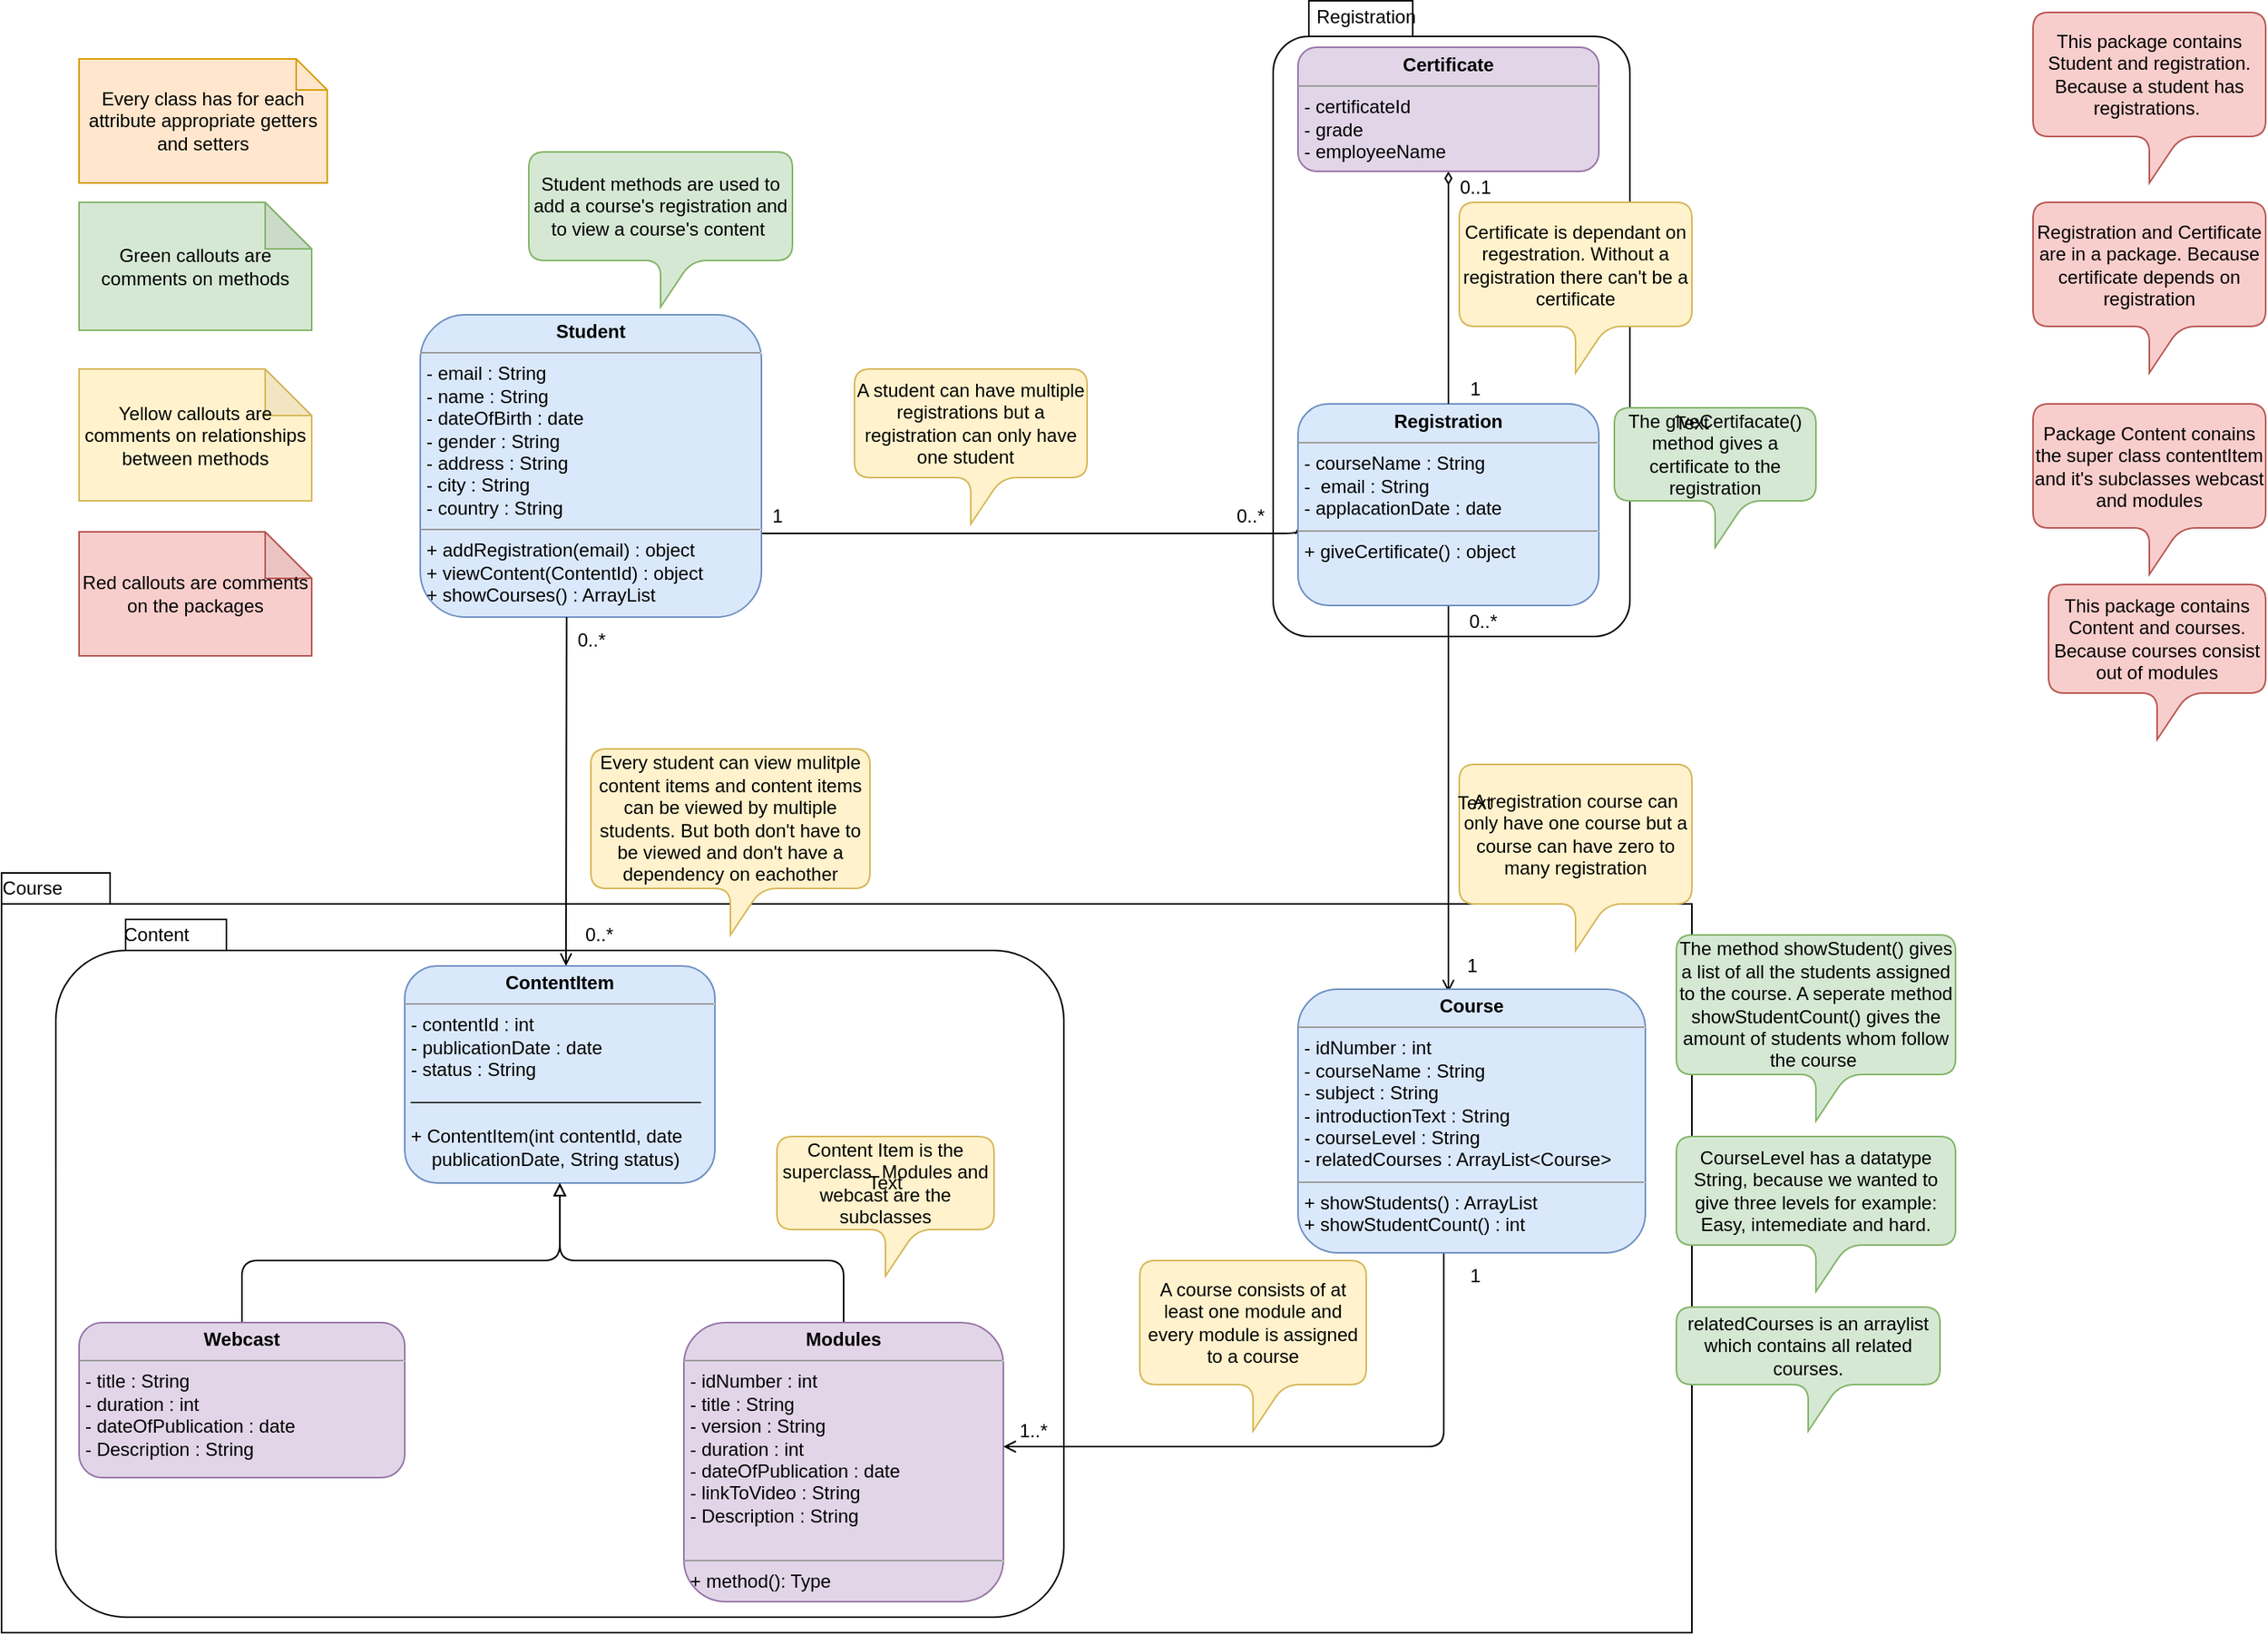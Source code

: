 <mxfile version="13.9.9" type="device"><diagram id="2gDBZ3_NiVSFLjHdxXvv" name="Pagina-1"><mxGraphModel dx="2500" dy="967" grid="1" gridSize="10" guides="1" tooltips="1" connect="1" arrows="1" fold="1" page="1" pageScale="1" pageWidth="827" pageHeight="1169" math="0" shadow="0"><root><mxCell id="0"/><mxCell id="1" parent="0"/><mxCell id="Ziki51UOTNUzvzdQ4_Oz-4" value="package" style="shape=folder;fontStyle=1;spacingTop=10;tabWidth=70;tabHeight=20;tabPosition=left;html=1;" vertex="1" parent="1"><mxGeometry x="-20" y="670" width="1090" height="490" as="geometry"/></mxCell><mxCell id="mpASmQ_4cDF2wBhiXE1x-14" value="" style="shape=folder;fontStyle=1;spacingTop=10;tabWidth=90;tabHeight=23;tabPosition=left;html=1;rounded=1;" parent="1" vertex="1"><mxGeometry x="800" y="107.5" width="230" height="410" as="geometry"/></mxCell><mxCell id="mpASmQ_4cDF2wBhiXE1x-13" value="" style="shape=folder;fontStyle=1;spacingTop=10;tabWidth=110;tabHeight=20;tabPosition=left;html=1;rounded=1;" parent="1" vertex="1"><mxGeometry x="15" y="700" width="650" height="450" as="geometry"/></mxCell><mxCell id="m6bgiTiX8c7rI20C8DWP-35" style="edgeStyle=orthogonalEdgeStyle;orthogonalLoop=1;jettySize=auto;html=1;entryX=0.01;entryY=0.583;entryDx=0;entryDy=0;entryPerimeter=0;endArrow=open;endFill=0;" parent="1" source="m6bgiTiX8c7rI20C8DWP-13" target="m6bgiTiX8c7rI20C8DWP-25" edge="1"><mxGeometry relative="1" as="geometry"><Array as="points"><mxPoint x="580" y="451"/><mxPoint x="580" y="451"/></Array></mxGeometry></mxCell><mxCell id="m6bgiTiX8c7rI20C8DWP-13" value="&lt;p style=&quot;margin: 0px ; margin-top: 4px ; text-align: center&quot;&gt;&lt;b&gt;Student&lt;/b&gt;&lt;/p&gt;&lt;hr size=&quot;1&quot;&gt;&lt;p style=&quot;margin: 0px ; margin-left: 4px&quot;&gt;- email : String&lt;/p&gt;&lt;p style=&quot;margin: 0px ; margin-left: 4px&quot;&gt;- name : String&lt;/p&gt;&lt;p style=&quot;margin: 0px ; margin-left: 4px&quot;&gt;- dateOfBirth : date&lt;/p&gt;&lt;p style=&quot;margin: 0px ; margin-left: 4px&quot;&gt;- gender : String&lt;/p&gt;&lt;p style=&quot;margin: 0px ; margin-left: 4px&quot;&gt;- address : String&lt;/p&gt;&lt;p style=&quot;margin: 0px ; margin-left: 4px&quot;&gt;- city : String&lt;/p&gt;&lt;p style=&quot;margin: 0px ; margin-left: 4px&quot;&gt;- country : String&lt;/p&gt;&lt;hr size=&quot;1&quot;&gt;&lt;p style=&quot;margin: 0px ; margin-left: 4px&quot;&gt;+ addRegistration(email) : object&amp;nbsp;&lt;br&gt;+ viewContent(ContentId) : object&lt;/p&gt;&lt;p style=&quot;margin: 0px ; margin-left: 4px&quot;&gt;+ showCourses() : ArrayList&lt;/p&gt;" style="verticalAlign=top;align=left;overflow=fill;fontSize=12;fontFamily=Helvetica;html=1;rounded=1;fillColor=#dae8fc;strokeColor=#6c8ebf;" parent="1" vertex="1"><mxGeometry x="250" y="310" width="220" height="195" as="geometry"/></mxCell><mxCell id="m6bgiTiX8c7rI20C8DWP-14" value="Every class has for each attribute appropriate getters and setters" style="shape=note;size=20;whiteSpace=wrap;html=1;rounded=1;fillColor=#ffe6cc;strokeColor=#d79b00;" parent="1" vertex="1"><mxGeometry x="30" y="145" width="160" height="80" as="geometry"/></mxCell><mxCell id="m6bgiTiX8c7rI20C8DWP-34" style="edgeStyle=orthogonalEdgeStyle;orthogonalLoop=1;jettySize=auto;html=1;entryX=0.429;entryY=1;entryDx=0;entryDy=0;entryPerimeter=0;endArrow=none;endFill=0;startArrow=open;startFill=0;" parent="1" source="m6bgiTiX8c7rI20C8DWP-15" target="m6bgiTiX8c7rI20C8DWP-13" edge="1"><mxGeometry relative="1" as="geometry"><Array as="points"><mxPoint x="344" y="710"/><mxPoint x="344" y="710"/></Array></mxGeometry></mxCell><mxCell id="m6bgiTiX8c7rI20C8DWP-15" value="&lt;p style=&quot;margin: 0px ; margin-top: 4px ; text-align: center&quot;&gt;&lt;b&gt;ContentItem&lt;/b&gt;&lt;/p&gt;&lt;hr size=&quot;1&quot;&gt;&lt;p style=&quot;margin: 0px ; margin-left: 4px&quot;&gt;- contentId : int&lt;/p&gt;&lt;p style=&quot;margin: 0px ; margin-left: 4px&quot;&gt;&lt;span&gt;- publicationDate : date&lt;/span&gt;&lt;/p&gt;&lt;p style=&quot;margin: 0px ; margin-left: 4px&quot;&gt;- status : String&lt;/p&gt;&lt;p style=&quot;margin: 0px ; margin-left: 4px&quot;&gt;____________________________&lt;/p&gt;&lt;p style=&quot;margin: 0px ; margin-left: 4px&quot;&gt;&lt;br&gt;&lt;/p&gt;&lt;p style=&quot;margin: 0px ; margin-left: 4px&quot;&gt;+ ContentItem(int contentId, date&amp;nbsp;&lt;/p&gt;&lt;p style=&quot;margin: 0px ; margin-left: 4px&quot;&gt;&amp;nbsp; &amp;nbsp; publicationDate, String status)&lt;/p&gt;" style="verticalAlign=top;align=left;overflow=fill;fontSize=12;fontFamily=Helvetica;html=1;rounded=1;fillColor=#dae8fc;strokeColor=#6c8ebf;" parent="1" vertex="1"><mxGeometry x="240" y="730" width="200" height="140" as="geometry"/></mxCell><mxCell id="m6bgiTiX8c7rI20C8DWP-18" value="Student methods are used to add a course's registration and to view a course's content&amp;nbsp;" style="shape=callout;whiteSpace=wrap;html=1;perimeter=calloutPerimeter;rounded=1;fillColor=#d5e8d4;strokeColor=#82b366;" parent="1" vertex="1"><mxGeometry x="320" y="205" width="170" height="100" as="geometry"/></mxCell><mxCell id="m6bgiTiX8c7rI20C8DWP-31" style="edgeStyle=orthogonalEdgeStyle;orthogonalLoop=1;jettySize=auto;html=1;entryX=0.5;entryY=1;entryDx=0;entryDy=0;endArrow=block;endFill=0;" parent="1" source="m6bgiTiX8c7rI20C8DWP-19" target="m6bgiTiX8c7rI20C8DWP-15" edge="1"><mxGeometry relative="1" as="geometry"><Array as="points"><mxPoint x="135" y="920"/><mxPoint x="340" y="920"/></Array></mxGeometry></mxCell><mxCell id="m6bgiTiX8c7rI20C8DWP-19" value="&lt;p style=&quot;margin: 0px ; margin-top: 4px ; text-align: center&quot;&gt;&lt;b&gt;Webcast&lt;/b&gt;&lt;/p&gt;&lt;hr size=&quot;1&quot;&gt;&lt;p style=&quot;margin: 0px ; margin-left: 4px&quot;&gt;- title : String&lt;/p&gt;&lt;p style=&quot;margin: 0px ; margin-left: 4px&quot;&gt;- duration : int&lt;/p&gt;&lt;p style=&quot;margin: 0px ; margin-left: 4px&quot;&gt;- dateOfPublication : date&lt;/p&gt;&lt;p style=&quot;margin: 0px ; margin-left: 4px&quot;&gt;- Description : String&lt;/p&gt;&lt;p style=&quot;margin: 0px ; margin-left: 4px&quot;&gt;&lt;br&gt;&lt;/p&gt;&lt;hr size=&quot;1&quot;&gt;&lt;p style=&quot;margin: 0px ; margin-left: 4px&quot;&gt;+&amp;nbsp;&lt;/p&gt;" style="verticalAlign=top;align=left;overflow=fill;fontSize=12;fontFamily=Helvetica;html=1;rounded=1;fillColor=#e1d5e7;strokeColor=#9673a6;" parent="1" vertex="1"><mxGeometry x="30" y="960" width="210" height="100" as="geometry"/></mxCell><mxCell id="m6bgiTiX8c7rI20C8DWP-30" style="edgeStyle=orthogonalEdgeStyle;orthogonalLoop=1;jettySize=auto;html=1;endArrow=block;endFill=0;" parent="1" source="m6bgiTiX8c7rI20C8DWP-23" target="m6bgiTiX8c7rI20C8DWP-15" edge="1"><mxGeometry relative="1" as="geometry"><Array as="points"><mxPoint x="523" y="920"/><mxPoint x="340" y="920"/></Array></mxGeometry></mxCell><mxCell id="m6bgiTiX8c7rI20C8DWP-23" value="&lt;p style=&quot;margin: 0px ; margin-top: 4px ; text-align: center&quot;&gt;&lt;b&gt;Modules&lt;/b&gt;&lt;/p&gt;&lt;hr size=&quot;1&quot;&gt;&lt;p style=&quot;margin: 0px 0px 0px 4px&quot;&gt;- idNumber : int&lt;br&gt;&lt;/p&gt;&lt;p style=&quot;margin: 0px 0px 0px 4px&quot;&gt;- title : String&lt;/p&gt;&lt;p style=&quot;margin: 0px 0px 0px 4px&quot;&gt;- version : String&lt;/p&gt;&lt;p style=&quot;margin: 0px 0px 0px 4px&quot;&gt;- duration : int&lt;/p&gt;&lt;p style=&quot;margin: 0px 0px 0px 4px&quot;&gt;- dateOfPublication : date&lt;/p&gt;&lt;p style=&quot;margin: 0px 0px 0px 4px&quot;&gt;- linkToVideo : String&lt;/p&gt;&lt;p style=&quot;margin: 0px 0px 0px 4px&quot;&gt;- Description : String&lt;/p&gt;&lt;p style=&quot;margin: 0px 0px 0px 4px&quot;&gt;&lt;br&gt;&lt;/p&gt;&lt;hr size=&quot;1&quot;&gt;&lt;p style=&quot;margin: 0px ; margin-left: 4px&quot;&gt;+ method(): Type&lt;/p&gt;" style="verticalAlign=top;align=left;overflow=fill;fontSize=12;fontFamily=Helvetica;html=1;rounded=1;fillColor=#e1d5e7;strokeColor=#9673a6;" parent="1" vertex="1"><mxGeometry x="420" y="960" width="206" height="180" as="geometry"/></mxCell><mxCell id="m6bgiTiX8c7rI20C8DWP-36" style="edgeStyle=orthogonalEdgeStyle;orthogonalLoop=1;jettySize=auto;html=1;entryX=0.433;entryY=0.012;entryDx=0;entryDy=0;entryPerimeter=0;endArrow=open;endFill=0;" parent="1" source="m6bgiTiX8c7rI20C8DWP-25" target="m6bgiTiX8c7rI20C8DWP-27" edge="1"><mxGeometry relative="1" as="geometry"/></mxCell><mxCell id="m6bgiTiX8c7rI20C8DWP-25" value="&lt;p style=&quot;margin: 0px ; margin-top: 4px ; text-align: center&quot;&gt;&lt;b&gt;Registration&lt;/b&gt;&lt;/p&gt;&lt;hr size=&quot;1&quot;&gt;&lt;p style=&quot;margin: 0px ; margin-left: 4px&quot;&gt;- courseName : String&lt;/p&gt;&lt;p style=&quot;margin: 0px ; margin-left: 4px&quot;&gt;-&amp;nbsp; email : String&lt;/p&gt;&lt;p style=&quot;margin: 0px ; margin-left: 4px&quot;&gt;- applacationDate : date&lt;/p&gt;&lt;hr size=&quot;1&quot;&gt;&lt;p style=&quot;margin: 0px ; margin-left: 4px&quot;&gt;+ giveCertificate() : object&lt;/p&gt;" style="verticalAlign=top;align=left;overflow=fill;fontSize=12;fontFamily=Helvetica;html=1;rounded=1;fillColor=#dae8fc;strokeColor=#6c8ebf;" parent="1" vertex="1"><mxGeometry x="816" y="367.5" width="194" height="130" as="geometry"/></mxCell><mxCell id="m6bgiTiX8c7rI20C8DWP-29" value="" style="edgeStyle=orthogonalEdgeStyle;orthogonalLoop=1;jettySize=auto;html=1;startArrow=diamondThin;startFill=0;endArrow=none;endFill=0;" parent="1" source="m6bgiTiX8c7rI20C8DWP-26" target="m6bgiTiX8c7rI20C8DWP-25" edge="1"><mxGeometry relative="1" as="geometry"/></mxCell><mxCell id="m6bgiTiX8c7rI20C8DWP-26" value="&lt;p style=&quot;margin: 0px ; margin-top: 4px ; text-align: center&quot;&gt;&lt;b&gt;Certificate&lt;/b&gt;&lt;/p&gt;&lt;hr size=&quot;1&quot;&gt;&lt;p style=&quot;margin: 0px ; margin-left: 4px&quot;&gt;- certificateId&lt;/p&gt;&lt;p style=&quot;margin: 0px ; margin-left: 4px&quot;&gt;- grade&lt;/p&gt;&lt;p style=&quot;margin: 0px ; margin-left: 4px&quot;&gt;- employeeName&lt;/p&gt;&lt;hr size=&quot;1&quot;&gt;&lt;p style=&quot;margin: 0px ; margin-left: 4px&quot;&gt;+ method(): Type&lt;/p&gt;" style="verticalAlign=top;align=left;overflow=fill;fontSize=12;fontFamily=Helvetica;html=1;rounded=1;fillColor=#e1d5e7;strokeColor=#9673a6;" parent="1" vertex="1"><mxGeometry x="816" y="137.5" width="194" height="80" as="geometry"/></mxCell><mxCell id="m6bgiTiX8c7rI20C8DWP-37" style="edgeStyle=orthogonalEdgeStyle;orthogonalLoop=1;jettySize=auto;html=1;endArrow=open;endFill=0;startArrow=none;startFill=0;" parent="1" source="m6bgiTiX8c7rI20C8DWP-27" edge="1"><mxGeometry relative="1" as="geometry"><Array as="points"><mxPoint x="910" y="1040"/></Array><mxPoint x="626" y="1040" as="targetPoint"/></mxGeometry></mxCell><mxCell id="m6bgiTiX8c7rI20C8DWP-27" value="&lt;p style=&quot;margin: 0px ; margin-top: 4px ; text-align: center&quot;&gt;&lt;b&gt;Course&lt;/b&gt;&lt;/p&gt;&lt;hr size=&quot;1&quot;&gt;&lt;p style=&quot;margin: 0px ; margin-left: 4px&quot;&gt;- idNumber : int&lt;/p&gt;&lt;p style=&quot;margin: 0px ; margin-left: 4px&quot;&gt;- courseName : String&lt;/p&gt;&lt;p style=&quot;margin: 0px ; margin-left: 4px&quot;&gt;- subject : String&lt;/p&gt;&lt;p style=&quot;margin: 0px ; margin-left: 4px&quot;&gt;- introductionText : String&lt;/p&gt;&lt;p style=&quot;margin: 0px ; margin-left: 4px&quot;&gt;- courseLevel : String&lt;/p&gt;&lt;p style=&quot;margin: 0px ; margin-left: 4px&quot;&gt;- relatedCourses : ArrayList&amp;lt;Course&amp;gt;&lt;/p&gt;&lt;hr size=&quot;1&quot;&gt;&lt;p style=&quot;margin: 0px ; margin-left: 4px&quot;&gt;+ showStudents() : ArrayList&lt;/p&gt;&lt;p style=&quot;margin: 0px ; margin-left: 4px&quot;&gt;+ showStudentCount() : int&lt;/p&gt;" style="verticalAlign=top;align=left;overflow=fill;fontSize=12;fontFamily=Helvetica;html=1;rounded=1;fillColor=#dae8fc;strokeColor=#6c8ebf;" parent="1" vertex="1"><mxGeometry x="816" y="745" width="224" height="170" as="geometry"/></mxCell><mxCell id="h0Dqe11N41-PE698ovHX-12" value="Content Item is the superclass. Modules and webcast are the subclasses" style="shape=callout;whiteSpace=wrap;html=1;perimeter=calloutPerimeter;rounded=1;fillColor=#fff2cc;strokeColor=#d6b656;" parent="1" vertex="1"><mxGeometry x="480" y="840" width="140" height="90" as="geometry"/></mxCell><mxCell id="h0Dqe11N41-PE698ovHX-13" value="Certificate is dependant on regestration. Without a registration there can't be a certificate" style="shape=callout;whiteSpace=wrap;html=1;perimeter=calloutPerimeter;rounded=1;fillColor=#fff2cc;strokeColor=#d6b656;" parent="1" vertex="1"><mxGeometry x="920" y="237.5" width="150" height="110" as="geometry"/></mxCell><mxCell id="h0Dqe11N41-PE698ovHX-14" value="0..*" style="text;html=1;align=center;verticalAlign=middle;resizable=0;points=[];autosize=1;rounded=1;" parent="1" vertex="1"><mxGeometry x="345" y="510" width="30" height="20" as="geometry"/></mxCell><mxCell id="h0Dqe11N41-PE698ovHX-15" value="0..*" style="text;html=1;align=center;verticalAlign=middle;resizable=0;points=[];autosize=1;rounded=1;" parent="1" vertex="1"><mxGeometry x="770" y="430" width="30" height="20" as="geometry"/></mxCell><mxCell id="h0Dqe11N41-PE698ovHX-16" value="1" style="text;html=1;align=center;verticalAlign=middle;resizable=0;points=[];autosize=1;rounded=1;" parent="1" vertex="1"><mxGeometry x="470" y="430" width="20" height="20" as="geometry"/></mxCell><mxCell id="h0Dqe11N41-PE698ovHX-17" value="0..1" style="text;html=1;align=center;verticalAlign=middle;resizable=0;points=[];autosize=1;rounded=1;" parent="1" vertex="1"><mxGeometry x="910" y="217.5" width="40" height="20" as="geometry"/></mxCell><mxCell id="h0Dqe11N41-PE698ovHX-18" value="1" style="text;html=1;align=center;verticalAlign=middle;resizable=0;points=[];autosize=1;rounded=1;" parent="1" vertex="1"><mxGeometry x="920" y="347.5" width="20" height="20" as="geometry"/></mxCell><mxCell id="h0Dqe11N41-PE698ovHX-19" value="0..*" style="text;html=1;align=center;verticalAlign=middle;resizable=0;points=[];autosize=1;rounded=1;" parent="1" vertex="1"><mxGeometry x="350" y="700" width="30" height="20" as="geometry"/></mxCell><mxCell id="h0Dqe11N41-PE698ovHX-20" value="0..*" style="text;html=1;align=center;verticalAlign=middle;resizable=0;points=[];autosize=1;rounded=1;" parent="1" vertex="1"><mxGeometry x="920" y="497.5" width="30" height="20" as="geometry"/></mxCell><mxCell id="h0Dqe11N41-PE698ovHX-21" value="1" style="text;html=1;align=center;verticalAlign=middle;resizable=0;points=[];autosize=1;rounded=1;" parent="1" vertex="1"><mxGeometry x="918" y="720" width="20" height="20" as="geometry"/></mxCell><mxCell id="h0Dqe11N41-PE698ovHX-22" value="1..*" style="text;html=1;align=center;verticalAlign=middle;resizable=0;points=[];autosize=1;rounded=1;" parent="1" vertex="1"><mxGeometry x="630" y="1020" width="30" height="20" as="geometry"/></mxCell><mxCell id="h0Dqe11N41-PE698ovHX-23" value="1" style="text;html=1;align=center;verticalAlign=middle;resizable=0;points=[];autosize=1;rounded=1;" parent="1" vertex="1"><mxGeometry x="920" y="920" width="20" height="20" as="geometry"/></mxCell><mxCell id="h0Dqe11N41-PE698ovHX-24" value="A student can have multiple registrations but a registration can only have one student&amp;nbsp;&amp;nbsp;" style="shape=callout;whiteSpace=wrap;html=1;perimeter=calloutPerimeter;rounded=1;fillColor=#fff2cc;strokeColor=#d6b656;" parent="1" vertex="1"><mxGeometry x="530" y="345" width="150" height="100" as="geometry"/></mxCell><mxCell id="h0Dqe11N41-PE698ovHX-25" value="A registration course can only have one course but a course can have zero to many registration" style="shape=callout;whiteSpace=wrap;html=1;perimeter=calloutPerimeter;rounded=1;fillColor=#fff2cc;strokeColor=#d6b656;" parent="1" vertex="1"><mxGeometry x="920" y="600" width="150" height="120" as="geometry"/></mxCell><mxCell id="h0Dqe11N41-PE698ovHX-26" value="A course consists of at least one module and every module is assigned to a course" style="shape=callout;whiteSpace=wrap;html=1;perimeter=calloutPerimeter;rounded=1;fillColor=#fff2cc;strokeColor=#d6b656;" parent="1" vertex="1"><mxGeometry x="714" y="920" width="146" height="110" as="geometry"/></mxCell><mxCell id="h0Dqe11N41-PE698ovHX-27" value="Every student can view mulitple content items and content items can be viewed by multiple students. But both don't have to be viewed and don't have a dependency on eachother" style="shape=callout;whiteSpace=wrap;html=1;perimeter=calloutPerimeter;rounded=1;fillColor=#fff2cc;strokeColor=#d6b656;" parent="1" vertex="1"><mxGeometry x="360" y="590" width="180" height="120" as="geometry"/></mxCell><mxCell id="h0Dqe11N41-PE698ovHX-28" value="The giveCertifacate() method gives a certificate to the registration" style="shape=callout;whiteSpace=wrap;html=1;perimeter=calloutPerimeter;rounded=1;fillColor=#d5e8d4;strokeColor=#82b366;" parent="1" vertex="1"><mxGeometry x="1020" y="370" width="130" height="90" as="geometry"/></mxCell><mxCell id="h0Dqe11N41-PE698ovHX-29" value="The method showStudent() gives a list of all the students assigned to the course. A seperate method showStudentCount() gives the amount of students whom follow the course&amp;nbsp;" style="shape=callout;whiteSpace=wrap;html=1;perimeter=calloutPerimeter;rounded=1;fillColor=#d5e8d4;strokeColor=#82b366;" parent="1" vertex="1"><mxGeometry x="1060" y="710" width="180" height="120" as="geometry"/></mxCell><mxCell id="mpASmQ_4cDF2wBhiXE1x-6" value="CourseLevel has a datatype String, because we wanted to give three levels for example: Easy, intemediate and hard." style="shape=callout;whiteSpace=wrap;html=1;perimeter=calloutPerimeter;rounded=1;fillColor=#d5e8d4;strokeColor=#82b366;" parent="1" vertex="1"><mxGeometry x="1060" y="840" width="180" height="100" as="geometry"/></mxCell><mxCell id="mpASmQ_4cDF2wBhiXE1x-12" value="relatedCourses is an arraylist which contains all related courses." style="shape=callout;whiteSpace=wrap;html=1;perimeter=calloutPerimeter;rounded=1;fillColor=#d5e8d4;strokeColor=#82b366;" parent="1" vertex="1"><mxGeometry x="1060" y="950" width="170" height="80" as="geometry"/></mxCell><mxCell id="mpASmQ_4cDF2wBhiXE1x-19" value="Package Content conains the super class contentItem and it's subclasses webcast and modules" style="shape=callout;whiteSpace=wrap;html=1;perimeter=calloutPerimeter;rounded=1;fillColor=#f8cecc;strokeColor=#b85450;" parent="1" vertex="1"><mxGeometry x="1290" y="367.5" width="150" height="110" as="geometry"/></mxCell><mxCell id="mpASmQ_4cDF2wBhiXE1x-20" value="Text" style="text;html=1;strokeColor=none;fillColor=none;align=center;verticalAlign=middle;whiteSpace=wrap;rounded=0;" parent="1" vertex="1"><mxGeometry x="910" y="615" width="40" height="20" as="geometry"/></mxCell><mxCell id="mpASmQ_4cDF2wBhiXE1x-22" value="This package contains Content and courses. Because courses consist out of modules" style="shape=callout;whiteSpace=wrap;html=1;perimeter=calloutPerimeter;rounded=1;fillColor=#f8cecc;strokeColor=#b85450;" parent="1" vertex="1"><mxGeometry x="1300" y="484" width="140" height="100" as="geometry"/></mxCell><mxCell id="mpASmQ_4cDF2wBhiXE1x-23" value="Registration and Certificate are in a package. Because certificate depends on registration" style="shape=callout;whiteSpace=wrap;html=1;perimeter=calloutPerimeter;rounded=1;fillColor=#f8cecc;strokeColor=#b85450;" parent="1" vertex="1"><mxGeometry x="1290" y="237.5" width="150" height="110" as="geometry"/></mxCell><mxCell id="mpASmQ_4cDF2wBhiXE1x-24" value="This package contains Student and registration. Because a student has registrations.&amp;nbsp;" style="shape=callout;whiteSpace=wrap;html=1;perimeter=calloutPerimeter;rounded=1;fillColor=#f8cecc;strokeColor=#b85450;" parent="1" vertex="1"><mxGeometry x="1290" y="115" width="150" height="110" as="geometry"/></mxCell><mxCell id="mpASmQ_4cDF2wBhiXE1x-25" value="Green callouts are comments on methods" style="shape=note;whiteSpace=wrap;html=1;backgroundOutline=1;darkOpacity=0.05;rounded=1;fillColor=#d5e8d4;strokeColor=#82b366;" parent="1" vertex="1"><mxGeometry x="30" y="237.5" width="150" height="82.5" as="geometry"/></mxCell><mxCell id="mpASmQ_4cDF2wBhiXE1x-26" value="Yellow callouts are comments on relationships between methods" style="shape=note;whiteSpace=wrap;html=1;backgroundOutline=1;darkOpacity=0.05;rounded=1;fillColor=#fff2cc;strokeColor=#d6b656;" parent="1" vertex="1"><mxGeometry x="30" y="345" width="150" height="85" as="geometry"/></mxCell><mxCell id="mpASmQ_4cDF2wBhiXE1x-27" value="Red callouts are comments on the packages" style="shape=note;whiteSpace=wrap;html=1;backgroundOutline=1;darkOpacity=0.05;rounded=1;fillColor=#f8cecc;strokeColor=#b85450;" parent="1" vertex="1"><mxGeometry x="30" y="450" width="150" height="80" as="geometry"/></mxCell><mxCell id="Ziki51UOTNUzvzdQ4_Oz-1" value="Content" style="text;html=1;strokeColor=none;fillColor=none;align=center;verticalAlign=middle;whiteSpace=wrap;rounded=0;" vertex="1" parent="1"><mxGeometry x="60" y="700" width="40" height="20" as="geometry"/></mxCell><mxCell id="Ziki51UOTNUzvzdQ4_Oz-2" value="Text" style="text;html=1;strokeColor=none;fillColor=none;align=center;verticalAlign=middle;whiteSpace=wrap;rounded=0;" vertex="1" parent="1"><mxGeometry x="1050" y="370" width="40" height="20" as="geometry"/></mxCell><mxCell id="Ziki51UOTNUzvzdQ4_Oz-3" value="Registration" style="text;html=1;strokeColor=none;fillColor=none;align=center;verticalAlign=middle;whiteSpace=wrap;rounded=0;" vertex="1" parent="1"><mxGeometry x="840" y="107.5" width="40" height="20" as="geometry"/></mxCell><mxCell id="Ziki51UOTNUzvzdQ4_Oz-5" value="Text" style="text;html=1;strokeColor=none;fillColor=none;align=center;verticalAlign=middle;whiteSpace=wrap;rounded=0;" vertex="1" parent="1"><mxGeometry x="530" y="860" width="40" height="20" as="geometry"/></mxCell><mxCell id="Ziki51UOTNUzvzdQ4_Oz-6" value="Course" style="text;html=1;strokeColor=none;fillColor=none;align=center;verticalAlign=middle;whiteSpace=wrap;rounded=0;" vertex="1" parent="1"><mxGeometry x="-20" y="670" width="40" height="20" as="geometry"/></mxCell></root></mxGraphModel></diagram></mxfile>